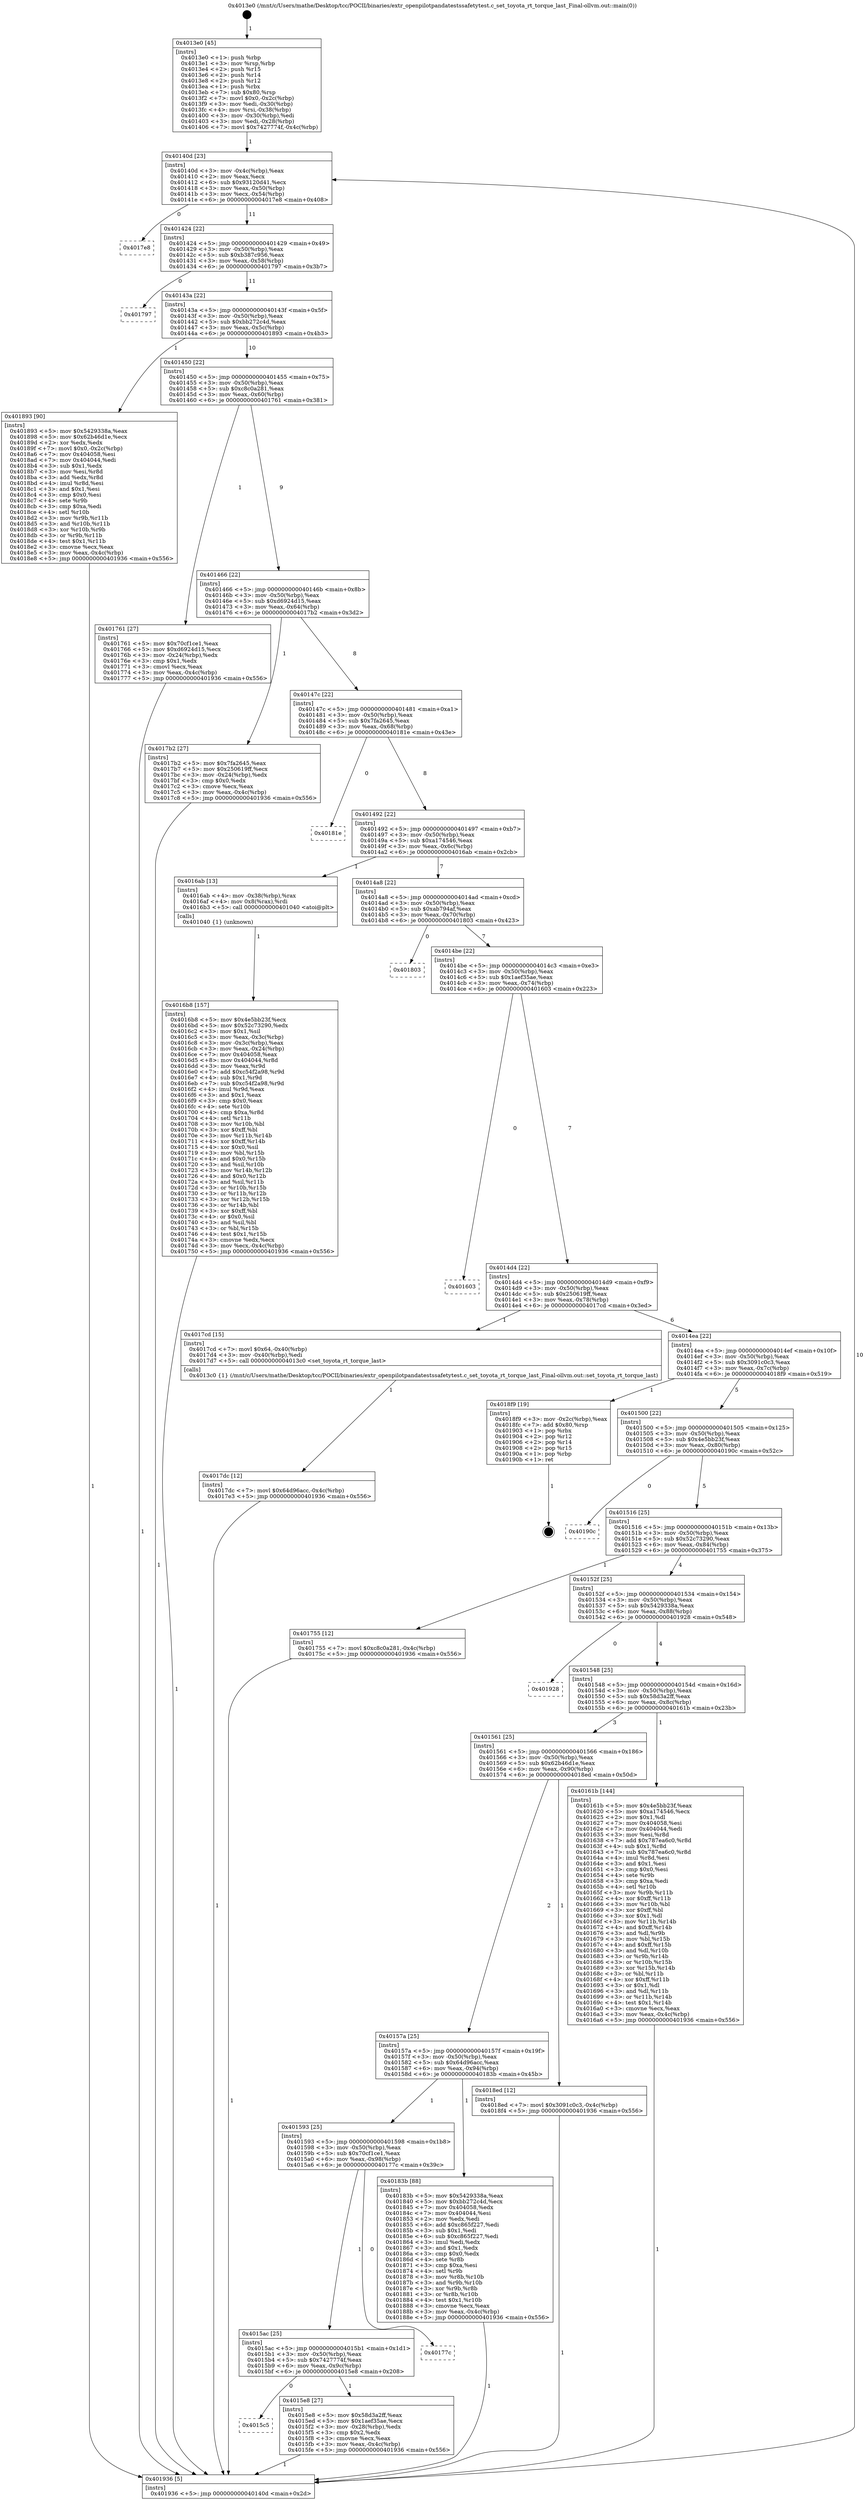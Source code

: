digraph "0x4013e0" {
  label = "0x4013e0 (/mnt/c/Users/mathe/Desktop/tcc/POCII/binaries/extr_openpilotpandatestssafetytest.c_set_toyota_rt_torque_last_Final-ollvm.out::main(0))"
  labelloc = "t"
  node[shape=record]

  Entry [label="",width=0.3,height=0.3,shape=circle,fillcolor=black,style=filled]
  "0x40140d" [label="{
     0x40140d [23]\l
     | [instrs]\l
     &nbsp;&nbsp;0x40140d \<+3\>: mov -0x4c(%rbp),%eax\l
     &nbsp;&nbsp;0x401410 \<+2\>: mov %eax,%ecx\l
     &nbsp;&nbsp;0x401412 \<+6\>: sub $0x93120d41,%ecx\l
     &nbsp;&nbsp;0x401418 \<+3\>: mov %eax,-0x50(%rbp)\l
     &nbsp;&nbsp;0x40141b \<+3\>: mov %ecx,-0x54(%rbp)\l
     &nbsp;&nbsp;0x40141e \<+6\>: je 00000000004017e8 \<main+0x408\>\l
  }"]
  "0x4017e8" [label="{
     0x4017e8\l
  }", style=dashed]
  "0x401424" [label="{
     0x401424 [22]\l
     | [instrs]\l
     &nbsp;&nbsp;0x401424 \<+5\>: jmp 0000000000401429 \<main+0x49\>\l
     &nbsp;&nbsp;0x401429 \<+3\>: mov -0x50(%rbp),%eax\l
     &nbsp;&nbsp;0x40142c \<+5\>: sub $0xb387c956,%eax\l
     &nbsp;&nbsp;0x401431 \<+3\>: mov %eax,-0x58(%rbp)\l
     &nbsp;&nbsp;0x401434 \<+6\>: je 0000000000401797 \<main+0x3b7\>\l
  }"]
  Exit [label="",width=0.3,height=0.3,shape=circle,fillcolor=black,style=filled,peripheries=2]
  "0x401797" [label="{
     0x401797\l
  }", style=dashed]
  "0x40143a" [label="{
     0x40143a [22]\l
     | [instrs]\l
     &nbsp;&nbsp;0x40143a \<+5\>: jmp 000000000040143f \<main+0x5f\>\l
     &nbsp;&nbsp;0x40143f \<+3\>: mov -0x50(%rbp),%eax\l
     &nbsp;&nbsp;0x401442 \<+5\>: sub $0xbb272c4d,%eax\l
     &nbsp;&nbsp;0x401447 \<+3\>: mov %eax,-0x5c(%rbp)\l
     &nbsp;&nbsp;0x40144a \<+6\>: je 0000000000401893 \<main+0x4b3\>\l
  }"]
  "0x4017dc" [label="{
     0x4017dc [12]\l
     | [instrs]\l
     &nbsp;&nbsp;0x4017dc \<+7\>: movl $0x64d96acc,-0x4c(%rbp)\l
     &nbsp;&nbsp;0x4017e3 \<+5\>: jmp 0000000000401936 \<main+0x556\>\l
  }"]
  "0x401893" [label="{
     0x401893 [90]\l
     | [instrs]\l
     &nbsp;&nbsp;0x401893 \<+5\>: mov $0x5429338a,%eax\l
     &nbsp;&nbsp;0x401898 \<+5\>: mov $0x62b46d1e,%ecx\l
     &nbsp;&nbsp;0x40189d \<+2\>: xor %edx,%edx\l
     &nbsp;&nbsp;0x40189f \<+7\>: movl $0x0,-0x2c(%rbp)\l
     &nbsp;&nbsp;0x4018a6 \<+7\>: mov 0x404058,%esi\l
     &nbsp;&nbsp;0x4018ad \<+7\>: mov 0x404044,%edi\l
     &nbsp;&nbsp;0x4018b4 \<+3\>: sub $0x1,%edx\l
     &nbsp;&nbsp;0x4018b7 \<+3\>: mov %esi,%r8d\l
     &nbsp;&nbsp;0x4018ba \<+3\>: add %edx,%r8d\l
     &nbsp;&nbsp;0x4018bd \<+4\>: imul %r8d,%esi\l
     &nbsp;&nbsp;0x4018c1 \<+3\>: and $0x1,%esi\l
     &nbsp;&nbsp;0x4018c4 \<+3\>: cmp $0x0,%esi\l
     &nbsp;&nbsp;0x4018c7 \<+4\>: sete %r9b\l
     &nbsp;&nbsp;0x4018cb \<+3\>: cmp $0xa,%edi\l
     &nbsp;&nbsp;0x4018ce \<+4\>: setl %r10b\l
     &nbsp;&nbsp;0x4018d2 \<+3\>: mov %r9b,%r11b\l
     &nbsp;&nbsp;0x4018d5 \<+3\>: and %r10b,%r11b\l
     &nbsp;&nbsp;0x4018d8 \<+3\>: xor %r10b,%r9b\l
     &nbsp;&nbsp;0x4018db \<+3\>: or %r9b,%r11b\l
     &nbsp;&nbsp;0x4018de \<+4\>: test $0x1,%r11b\l
     &nbsp;&nbsp;0x4018e2 \<+3\>: cmovne %ecx,%eax\l
     &nbsp;&nbsp;0x4018e5 \<+3\>: mov %eax,-0x4c(%rbp)\l
     &nbsp;&nbsp;0x4018e8 \<+5\>: jmp 0000000000401936 \<main+0x556\>\l
  }"]
  "0x401450" [label="{
     0x401450 [22]\l
     | [instrs]\l
     &nbsp;&nbsp;0x401450 \<+5\>: jmp 0000000000401455 \<main+0x75\>\l
     &nbsp;&nbsp;0x401455 \<+3\>: mov -0x50(%rbp),%eax\l
     &nbsp;&nbsp;0x401458 \<+5\>: sub $0xc8c0a281,%eax\l
     &nbsp;&nbsp;0x40145d \<+3\>: mov %eax,-0x60(%rbp)\l
     &nbsp;&nbsp;0x401460 \<+6\>: je 0000000000401761 \<main+0x381\>\l
  }"]
  "0x4016b8" [label="{
     0x4016b8 [157]\l
     | [instrs]\l
     &nbsp;&nbsp;0x4016b8 \<+5\>: mov $0x4e5bb23f,%ecx\l
     &nbsp;&nbsp;0x4016bd \<+5\>: mov $0x52c73290,%edx\l
     &nbsp;&nbsp;0x4016c2 \<+3\>: mov $0x1,%sil\l
     &nbsp;&nbsp;0x4016c5 \<+3\>: mov %eax,-0x3c(%rbp)\l
     &nbsp;&nbsp;0x4016c8 \<+3\>: mov -0x3c(%rbp),%eax\l
     &nbsp;&nbsp;0x4016cb \<+3\>: mov %eax,-0x24(%rbp)\l
     &nbsp;&nbsp;0x4016ce \<+7\>: mov 0x404058,%eax\l
     &nbsp;&nbsp;0x4016d5 \<+8\>: mov 0x404044,%r8d\l
     &nbsp;&nbsp;0x4016dd \<+3\>: mov %eax,%r9d\l
     &nbsp;&nbsp;0x4016e0 \<+7\>: add $0xc54f2a98,%r9d\l
     &nbsp;&nbsp;0x4016e7 \<+4\>: sub $0x1,%r9d\l
     &nbsp;&nbsp;0x4016eb \<+7\>: sub $0xc54f2a98,%r9d\l
     &nbsp;&nbsp;0x4016f2 \<+4\>: imul %r9d,%eax\l
     &nbsp;&nbsp;0x4016f6 \<+3\>: and $0x1,%eax\l
     &nbsp;&nbsp;0x4016f9 \<+3\>: cmp $0x0,%eax\l
     &nbsp;&nbsp;0x4016fc \<+4\>: sete %r10b\l
     &nbsp;&nbsp;0x401700 \<+4\>: cmp $0xa,%r8d\l
     &nbsp;&nbsp;0x401704 \<+4\>: setl %r11b\l
     &nbsp;&nbsp;0x401708 \<+3\>: mov %r10b,%bl\l
     &nbsp;&nbsp;0x40170b \<+3\>: xor $0xff,%bl\l
     &nbsp;&nbsp;0x40170e \<+3\>: mov %r11b,%r14b\l
     &nbsp;&nbsp;0x401711 \<+4\>: xor $0xff,%r14b\l
     &nbsp;&nbsp;0x401715 \<+4\>: xor $0x0,%sil\l
     &nbsp;&nbsp;0x401719 \<+3\>: mov %bl,%r15b\l
     &nbsp;&nbsp;0x40171c \<+4\>: and $0x0,%r15b\l
     &nbsp;&nbsp;0x401720 \<+3\>: and %sil,%r10b\l
     &nbsp;&nbsp;0x401723 \<+3\>: mov %r14b,%r12b\l
     &nbsp;&nbsp;0x401726 \<+4\>: and $0x0,%r12b\l
     &nbsp;&nbsp;0x40172a \<+3\>: and %sil,%r11b\l
     &nbsp;&nbsp;0x40172d \<+3\>: or %r10b,%r15b\l
     &nbsp;&nbsp;0x401730 \<+3\>: or %r11b,%r12b\l
     &nbsp;&nbsp;0x401733 \<+3\>: xor %r12b,%r15b\l
     &nbsp;&nbsp;0x401736 \<+3\>: or %r14b,%bl\l
     &nbsp;&nbsp;0x401739 \<+3\>: xor $0xff,%bl\l
     &nbsp;&nbsp;0x40173c \<+4\>: or $0x0,%sil\l
     &nbsp;&nbsp;0x401740 \<+3\>: and %sil,%bl\l
     &nbsp;&nbsp;0x401743 \<+3\>: or %bl,%r15b\l
     &nbsp;&nbsp;0x401746 \<+4\>: test $0x1,%r15b\l
     &nbsp;&nbsp;0x40174a \<+3\>: cmovne %edx,%ecx\l
     &nbsp;&nbsp;0x40174d \<+3\>: mov %ecx,-0x4c(%rbp)\l
     &nbsp;&nbsp;0x401750 \<+5\>: jmp 0000000000401936 \<main+0x556\>\l
  }"]
  "0x401761" [label="{
     0x401761 [27]\l
     | [instrs]\l
     &nbsp;&nbsp;0x401761 \<+5\>: mov $0x70cf1ce1,%eax\l
     &nbsp;&nbsp;0x401766 \<+5\>: mov $0xd6924d15,%ecx\l
     &nbsp;&nbsp;0x40176b \<+3\>: mov -0x24(%rbp),%edx\l
     &nbsp;&nbsp;0x40176e \<+3\>: cmp $0x1,%edx\l
     &nbsp;&nbsp;0x401771 \<+3\>: cmovl %ecx,%eax\l
     &nbsp;&nbsp;0x401774 \<+3\>: mov %eax,-0x4c(%rbp)\l
     &nbsp;&nbsp;0x401777 \<+5\>: jmp 0000000000401936 \<main+0x556\>\l
  }"]
  "0x401466" [label="{
     0x401466 [22]\l
     | [instrs]\l
     &nbsp;&nbsp;0x401466 \<+5\>: jmp 000000000040146b \<main+0x8b\>\l
     &nbsp;&nbsp;0x40146b \<+3\>: mov -0x50(%rbp),%eax\l
     &nbsp;&nbsp;0x40146e \<+5\>: sub $0xd6924d15,%eax\l
     &nbsp;&nbsp;0x401473 \<+3\>: mov %eax,-0x64(%rbp)\l
     &nbsp;&nbsp;0x401476 \<+6\>: je 00000000004017b2 \<main+0x3d2\>\l
  }"]
  "0x4013e0" [label="{
     0x4013e0 [45]\l
     | [instrs]\l
     &nbsp;&nbsp;0x4013e0 \<+1\>: push %rbp\l
     &nbsp;&nbsp;0x4013e1 \<+3\>: mov %rsp,%rbp\l
     &nbsp;&nbsp;0x4013e4 \<+2\>: push %r15\l
     &nbsp;&nbsp;0x4013e6 \<+2\>: push %r14\l
     &nbsp;&nbsp;0x4013e8 \<+2\>: push %r12\l
     &nbsp;&nbsp;0x4013ea \<+1\>: push %rbx\l
     &nbsp;&nbsp;0x4013eb \<+7\>: sub $0x80,%rsp\l
     &nbsp;&nbsp;0x4013f2 \<+7\>: movl $0x0,-0x2c(%rbp)\l
     &nbsp;&nbsp;0x4013f9 \<+3\>: mov %edi,-0x30(%rbp)\l
     &nbsp;&nbsp;0x4013fc \<+4\>: mov %rsi,-0x38(%rbp)\l
     &nbsp;&nbsp;0x401400 \<+3\>: mov -0x30(%rbp),%edi\l
     &nbsp;&nbsp;0x401403 \<+3\>: mov %edi,-0x28(%rbp)\l
     &nbsp;&nbsp;0x401406 \<+7\>: movl $0x7427774f,-0x4c(%rbp)\l
  }"]
  "0x4017b2" [label="{
     0x4017b2 [27]\l
     | [instrs]\l
     &nbsp;&nbsp;0x4017b2 \<+5\>: mov $0x7fa2645,%eax\l
     &nbsp;&nbsp;0x4017b7 \<+5\>: mov $0x250619ff,%ecx\l
     &nbsp;&nbsp;0x4017bc \<+3\>: mov -0x24(%rbp),%edx\l
     &nbsp;&nbsp;0x4017bf \<+3\>: cmp $0x0,%edx\l
     &nbsp;&nbsp;0x4017c2 \<+3\>: cmove %ecx,%eax\l
     &nbsp;&nbsp;0x4017c5 \<+3\>: mov %eax,-0x4c(%rbp)\l
     &nbsp;&nbsp;0x4017c8 \<+5\>: jmp 0000000000401936 \<main+0x556\>\l
  }"]
  "0x40147c" [label="{
     0x40147c [22]\l
     | [instrs]\l
     &nbsp;&nbsp;0x40147c \<+5\>: jmp 0000000000401481 \<main+0xa1\>\l
     &nbsp;&nbsp;0x401481 \<+3\>: mov -0x50(%rbp),%eax\l
     &nbsp;&nbsp;0x401484 \<+5\>: sub $0x7fa2645,%eax\l
     &nbsp;&nbsp;0x401489 \<+3\>: mov %eax,-0x68(%rbp)\l
     &nbsp;&nbsp;0x40148c \<+6\>: je 000000000040181e \<main+0x43e\>\l
  }"]
  "0x401936" [label="{
     0x401936 [5]\l
     | [instrs]\l
     &nbsp;&nbsp;0x401936 \<+5\>: jmp 000000000040140d \<main+0x2d\>\l
  }"]
  "0x40181e" [label="{
     0x40181e\l
  }", style=dashed]
  "0x401492" [label="{
     0x401492 [22]\l
     | [instrs]\l
     &nbsp;&nbsp;0x401492 \<+5\>: jmp 0000000000401497 \<main+0xb7\>\l
     &nbsp;&nbsp;0x401497 \<+3\>: mov -0x50(%rbp),%eax\l
     &nbsp;&nbsp;0x40149a \<+5\>: sub $0xa174546,%eax\l
     &nbsp;&nbsp;0x40149f \<+3\>: mov %eax,-0x6c(%rbp)\l
     &nbsp;&nbsp;0x4014a2 \<+6\>: je 00000000004016ab \<main+0x2cb\>\l
  }"]
  "0x4015c5" [label="{
     0x4015c5\l
  }", style=dashed]
  "0x4016ab" [label="{
     0x4016ab [13]\l
     | [instrs]\l
     &nbsp;&nbsp;0x4016ab \<+4\>: mov -0x38(%rbp),%rax\l
     &nbsp;&nbsp;0x4016af \<+4\>: mov 0x8(%rax),%rdi\l
     &nbsp;&nbsp;0x4016b3 \<+5\>: call 0000000000401040 \<atoi@plt\>\l
     | [calls]\l
     &nbsp;&nbsp;0x401040 \{1\} (unknown)\l
  }"]
  "0x4014a8" [label="{
     0x4014a8 [22]\l
     | [instrs]\l
     &nbsp;&nbsp;0x4014a8 \<+5\>: jmp 00000000004014ad \<main+0xcd\>\l
     &nbsp;&nbsp;0x4014ad \<+3\>: mov -0x50(%rbp),%eax\l
     &nbsp;&nbsp;0x4014b0 \<+5\>: sub $0xab794af,%eax\l
     &nbsp;&nbsp;0x4014b5 \<+3\>: mov %eax,-0x70(%rbp)\l
     &nbsp;&nbsp;0x4014b8 \<+6\>: je 0000000000401803 \<main+0x423\>\l
  }"]
  "0x4015e8" [label="{
     0x4015e8 [27]\l
     | [instrs]\l
     &nbsp;&nbsp;0x4015e8 \<+5\>: mov $0x58d3a2ff,%eax\l
     &nbsp;&nbsp;0x4015ed \<+5\>: mov $0x1aef35ae,%ecx\l
     &nbsp;&nbsp;0x4015f2 \<+3\>: mov -0x28(%rbp),%edx\l
     &nbsp;&nbsp;0x4015f5 \<+3\>: cmp $0x2,%edx\l
     &nbsp;&nbsp;0x4015f8 \<+3\>: cmovne %ecx,%eax\l
     &nbsp;&nbsp;0x4015fb \<+3\>: mov %eax,-0x4c(%rbp)\l
     &nbsp;&nbsp;0x4015fe \<+5\>: jmp 0000000000401936 \<main+0x556\>\l
  }"]
  "0x401803" [label="{
     0x401803\l
  }", style=dashed]
  "0x4014be" [label="{
     0x4014be [22]\l
     | [instrs]\l
     &nbsp;&nbsp;0x4014be \<+5\>: jmp 00000000004014c3 \<main+0xe3\>\l
     &nbsp;&nbsp;0x4014c3 \<+3\>: mov -0x50(%rbp),%eax\l
     &nbsp;&nbsp;0x4014c6 \<+5\>: sub $0x1aef35ae,%eax\l
     &nbsp;&nbsp;0x4014cb \<+3\>: mov %eax,-0x74(%rbp)\l
     &nbsp;&nbsp;0x4014ce \<+6\>: je 0000000000401603 \<main+0x223\>\l
  }"]
  "0x4015ac" [label="{
     0x4015ac [25]\l
     | [instrs]\l
     &nbsp;&nbsp;0x4015ac \<+5\>: jmp 00000000004015b1 \<main+0x1d1\>\l
     &nbsp;&nbsp;0x4015b1 \<+3\>: mov -0x50(%rbp),%eax\l
     &nbsp;&nbsp;0x4015b4 \<+5\>: sub $0x7427774f,%eax\l
     &nbsp;&nbsp;0x4015b9 \<+6\>: mov %eax,-0x9c(%rbp)\l
     &nbsp;&nbsp;0x4015bf \<+6\>: je 00000000004015e8 \<main+0x208\>\l
  }"]
  "0x401603" [label="{
     0x401603\l
  }", style=dashed]
  "0x4014d4" [label="{
     0x4014d4 [22]\l
     | [instrs]\l
     &nbsp;&nbsp;0x4014d4 \<+5\>: jmp 00000000004014d9 \<main+0xf9\>\l
     &nbsp;&nbsp;0x4014d9 \<+3\>: mov -0x50(%rbp),%eax\l
     &nbsp;&nbsp;0x4014dc \<+5\>: sub $0x250619ff,%eax\l
     &nbsp;&nbsp;0x4014e1 \<+3\>: mov %eax,-0x78(%rbp)\l
     &nbsp;&nbsp;0x4014e4 \<+6\>: je 00000000004017cd \<main+0x3ed\>\l
  }"]
  "0x40177c" [label="{
     0x40177c\l
  }", style=dashed]
  "0x4017cd" [label="{
     0x4017cd [15]\l
     | [instrs]\l
     &nbsp;&nbsp;0x4017cd \<+7\>: movl $0x64,-0x40(%rbp)\l
     &nbsp;&nbsp;0x4017d4 \<+3\>: mov -0x40(%rbp),%edi\l
     &nbsp;&nbsp;0x4017d7 \<+5\>: call 00000000004013c0 \<set_toyota_rt_torque_last\>\l
     | [calls]\l
     &nbsp;&nbsp;0x4013c0 \{1\} (/mnt/c/Users/mathe/Desktop/tcc/POCII/binaries/extr_openpilotpandatestssafetytest.c_set_toyota_rt_torque_last_Final-ollvm.out::set_toyota_rt_torque_last)\l
  }"]
  "0x4014ea" [label="{
     0x4014ea [22]\l
     | [instrs]\l
     &nbsp;&nbsp;0x4014ea \<+5\>: jmp 00000000004014ef \<main+0x10f\>\l
     &nbsp;&nbsp;0x4014ef \<+3\>: mov -0x50(%rbp),%eax\l
     &nbsp;&nbsp;0x4014f2 \<+5\>: sub $0x3091c0c3,%eax\l
     &nbsp;&nbsp;0x4014f7 \<+3\>: mov %eax,-0x7c(%rbp)\l
     &nbsp;&nbsp;0x4014fa \<+6\>: je 00000000004018f9 \<main+0x519\>\l
  }"]
  "0x401593" [label="{
     0x401593 [25]\l
     | [instrs]\l
     &nbsp;&nbsp;0x401593 \<+5\>: jmp 0000000000401598 \<main+0x1b8\>\l
     &nbsp;&nbsp;0x401598 \<+3\>: mov -0x50(%rbp),%eax\l
     &nbsp;&nbsp;0x40159b \<+5\>: sub $0x70cf1ce1,%eax\l
     &nbsp;&nbsp;0x4015a0 \<+6\>: mov %eax,-0x98(%rbp)\l
     &nbsp;&nbsp;0x4015a6 \<+6\>: je 000000000040177c \<main+0x39c\>\l
  }"]
  "0x4018f9" [label="{
     0x4018f9 [19]\l
     | [instrs]\l
     &nbsp;&nbsp;0x4018f9 \<+3\>: mov -0x2c(%rbp),%eax\l
     &nbsp;&nbsp;0x4018fc \<+7\>: add $0x80,%rsp\l
     &nbsp;&nbsp;0x401903 \<+1\>: pop %rbx\l
     &nbsp;&nbsp;0x401904 \<+2\>: pop %r12\l
     &nbsp;&nbsp;0x401906 \<+2\>: pop %r14\l
     &nbsp;&nbsp;0x401908 \<+2\>: pop %r15\l
     &nbsp;&nbsp;0x40190a \<+1\>: pop %rbp\l
     &nbsp;&nbsp;0x40190b \<+1\>: ret\l
  }"]
  "0x401500" [label="{
     0x401500 [22]\l
     | [instrs]\l
     &nbsp;&nbsp;0x401500 \<+5\>: jmp 0000000000401505 \<main+0x125\>\l
     &nbsp;&nbsp;0x401505 \<+3\>: mov -0x50(%rbp),%eax\l
     &nbsp;&nbsp;0x401508 \<+5\>: sub $0x4e5bb23f,%eax\l
     &nbsp;&nbsp;0x40150d \<+3\>: mov %eax,-0x80(%rbp)\l
     &nbsp;&nbsp;0x401510 \<+6\>: je 000000000040190c \<main+0x52c\>\l
  }"]
  "0x40183b" [label="{
     0x40183b [88]\l
     | [instrs]\l
     &nbsp;&nbsp;0x40183b \<+5\>: mov $0x5429338a,%eax\l
     &nbsp;&nbsp;0x401840 \<+5\>: mov $0xbb272c4d,%ecx\l
     &nbsp;&nbsp;0x401845 \<+7\>: mov 0x404058,%edx\l
     &nbsp;&nbsp;0x40184c \<+7\>: mov 0x404044,%esi\l
     &nbsp;&nbsp;0x401853 \<+2\>: mov %edx,%edi\l
     &nbsp;&nbsp;0x401855 \<+6\>: add $0xc865f227,%edi\l
     &nbsp;&nbsp;0x40185b \<+3\>: sub $0x1,%edi\l
     &nbsp;&nbsp;0x40185e \<+6\>: sub $0xc865f227,%edi\l
     &nbsp;&nbsp;0x401864 \<+3\>: imul %edi,%edx\l
     &nbsp;&nbsp;0x401867 \<+3\>: and $0x1,%edx\l
     &nbsp;&nbsp;0x40186a \<+3\>: cmp $0x0,%edx\l
     &nbsp;&nbsp;0x40186d \<+4\>: sete %r8b\l
     &nbsp;&nbsp;0x401871 \<+3\>: cmp $0xa,%esi\l
     &nbsp;&nbsp;0x401874 \<+4\>: setl %r9b\l
     &nbsp;&nbsp;0x401878 \<+3\>: mov %r8b,%r10b\l
     &nbsp;&nbsp;0x40187b \<+3\>: and %r9b,%r10b\l
     &nbsp;&nbsp;0x40187e \<+3\>: xor %r9b,%r8b\l
     &nbsp;&nbsp;0x401881 \<+3\>: or %r8b,%r10b\l
     &nbsp;&nbsp;0x401884 \<+4\>: test $0x1,%r10b\l
     &nbsp;&nbsp;0x401888 \<+3\>: cmovne %ecx,%eax\l
     &nbsp;&nbsp;0x40188b \<+3\>: mov %eax,-0x4c(%rbp)\l
     &nbsp;&nbsp;0x40188e \<+5\>: jmp 0000000000401936 \<main+0x556\>\l
  }"]
  "0x40190c" [label="{
     0x40190c\l
  }", style=dashed]
  "0x401516" [label="{
     0x401516 [25]\l
     | [instrs]\l
     &nbsp;&nbsp;0x401516 \<+5\>: jmp 000000000040151b \<main+0x13b\>\l
     &nbsp;&nbsp;0x40151b \<+3\>: mov -0x50(%rbp),%eax\l
     &nbsp;&nbsp;0x40151e \<+5\>: sub $0x52c73290,%eax\l
     &nbsp;&nbsp;0x401523 \<+6\>: mov %eax,-0x84(%rbp)\l
     &nbsp;&nbsp;0x401529 \<+6\>: je 0000000000401755 \<main+0x375\>\l
  }"]
  "0x40157a" [label="{
     0x40157a [25]\l
     | [instrs]\l
     &nbsp;&nbsp;0x40157a \<+5\>: jmp 000000000040157f \<main+0x19f\>\l
     &nbsp;&nbsp;0x40157f \<+3\>: mov -0x50(%rbp),%eax\l
     &nbsp;&nbsp;0x401582 \<+5\>: sub $0x64d96acc,%eax\l
     &nbsp;&nbsp;0x401587 \<+6\>: mov %eax,-0x94(%rbp)\l
     &nbsp;&nbsp;0x40158d \<+6\>: je 000000000040183b \<main+0x45b\>\l
  }"]
  "0x401755" [label="{
     0x401755 [12]\l
     | [instrs]\l
     &nbsp;&nbsp;0x401755 \<+7\>: movl $0xc8c0a281,-0x4c(%rbp)\l
     &nbsp;&nbsp;0x40175c \<+5\>: jmp 0000000000401936 \<main+0x556\>\l
  }"]
  "0x40152f" [label="{
     0x40152f [25]\l
     | [instrs]\l
     &nbsp;&nbsp;0x40152f \<+5\>: jmp 0000000000401534 \<main+0x154\>\l
     &nbsp;&nbsp;0x401534 \<+3\>: mov -0x50(%rbp),%eax\l
     &nbsp;&nbsp;0x401537 \<+5\>: sub $0x5429338a,%eax\l
     &nbsp;&nbsp;0x40153c \<+6\>: mov %eax,-0x88(%rbp)\l
     &nbsp;&nbsp;0x401542 \<+6\>: je 0000000000401928 \<main+0x548\>\l
  }"]
  "0x4018ed" [label="{
     0x4018ed [12]\l
     | [instrs]\l
     &nbsp;&nbsp;0x4018ed \<+7\>: movl $0x3091c0c3,-0x4c(%rbp)\l
     &nbsp;&nbsp;0x4018f4 \<+5\>: jmp 0000000000401936 \<main+0x556\>\l
  }"]
  "0x401928" [label="{
     0x401928\l
  }", style=dashed]
  "0x401548" [label="{
     0x401548 [25]\l
     | [instrs]\l
     &nbsp;&nbsp;0x401548 \<+5\>: jmp 000000000040154d \<main+0x16d\>\l
     &nbsp;&nbsp;0x40154d \<+3\>: mov -0x50(%rbp),%eax\l
     &nbsp;&nbsp;0x401550 \<+5\>: sub $0x58d3a2ff,%eax\l
     &nbsp;&nbsp;0x401555 \<+6\>: mov %eax,-0x8c(%rbp)\l
     &nbsp;&nbsp;0x40155b \<+6\>: je 000000000040161b \<main+0x23b\>\l
  }"]
  "0x401561" [label="{
     0x401561 [25]\l
     | [instrs]\l
     &nbsp;&nbsp;0x401561 \<+5\>: jmp 0000000000401566 \<main+0x186\>\l
     &nbsp;&nbsp;0x401566 \<+3\>: mov -0x50(%rbp),%eax\l
     &nbsp;&nbsp;0x401569 \<+5\>: sub $0x62b46d1e,%eax\l
     &nbsp;&nbsp;0x40156e \<+6\>: mov %eax,-0x90(%rbp)\l
     &nbsp;&nbsp;0x401574 \<+6\>: je 00000000004018ed \<main+0x50d\>\l
  }"]
  "0x40161b" [label="{
     0x40161b [144]\l
     | [instrs]\l
     &nbsp;&nbsp;0x40161b \<+5\>: mov $0x4e5bb23f,%eax\l
     &nbsp;&nbsp;0x401620 \<+5\>: mov $0xa174546,%ecx\l
     &nbsp;&nbsp;0x401625 \<+2\>: mov $0x1,%dl\l
     &nbsp;&nbsp;0x401627 \<+7\>: mov 0x404058,%esi\l
     &nbsp;&nbsp;0x40162e \<+7\>: mov 0x404044,%edi\l
     &nbsp;&nbsp;0x401635 \<+3\>: mov %esi,%r8d\l
     &nbsp;&nbsp;0x401638 \<+7\>: add $0x787ea6c0,%r8d\l
     &nbsp;&nbsp;0x40163f \<+4\>: sub $0x1,%r8d\l
     &nbsp;&nbsp;0x401643 \<+7\>: sub $0x787ea6c0,%r8d\l
     &nbsp;&nbsp;0x40164a \<+4\>: imul %r8d,%esi\l
     &nbsp;&nbsp;0x40164e \<+3\>: and $0x1,%esi\l
     &nbsp;&nbsp;0x401651 \<+3\>: cmp $0x0,%esi\l
     &nbsp;&nbsp;0x401654 \<+4\>: sete %r9b\l
     &nbsp;&nbsp;0x401658 \<+3\>: cmp $0xa,%edi\l
     &nbsp;&nbsp;0x40165b \<+4\>: setl %r10b\l
     &nbsp;&nbsp;0x40165f \<+3\>: mov %r9b,%r11b\l
     &nbsp;&nbsp;0x401662 \<+4\>: xor $0xff,%r11b\l
     &nbsp;&nbsp;0x401666 \<+3\>: mov %r10b,%bl\l
     &nbsp;&nbsp;0x401669 \<+3\>: xor $0xff,%bl\l
     &nbsp;&nbsp;0x40166c \<+3\>: xor $0x1,%dl\l
     &nbsp;&nbsp;0x40166f \<+3\>: mov %r11b,%r14b\l
     &nbsp;&nbsp;0x401672 \<+4\>: and $0xff,%r14b\l
     &nbsp;&nbsp;0x401676 \<+3\>: and %dl,%r9b\l
     &nbsp;&nbsp;0x401679 \<+3\>: mov %bl,%r15b\l
     &nbsp;&nbsp;0x40167c \<+4\>: and $0xff,%r15b\l
     &nbsp;&nbsp;0x401680 \<+3\>: and %dl,%r10b\l
     &nbsp;&nbsp;0x401683 \<+3\>: or %r9b,%r14b\l
     &nbsp;&nbsp;0x401686 \<+3\>: or %r10b,%r15b\l
     &nbsp;&nbsp;0x401689 \<+3\>: xor %r15b,%r14b\l
     &nbsp;&nbsp;0x40168c \<+3\>: or %bl,%r11b\l
     &nbsp;&nbsp;0x40168f \<+4\>: xor $0xff,%r11b\l
     &nbsp;&nbsp;0x401693 \<+3\>: or $0x1,%dl\l
     &nbsp;&nbsp;0x401696 \<+3\>: and %dl,%r11b\l
     &nbsp;&nbsp;0x401699 \<+3\>: or %r11b,%r14b\l
     &nbsp;&nbsp;0x40169c \<+4\>: test $0x1,%r14b\l
     &nbsp;&nbsp;0x4016a0 \<+3\>: cmovne %ecx,%eax\l
     &nbsp;&nbsp;0x4016a3 \<+3\>: mov %eax,-0x4c(%rbp)\l
     &nbsp;&nbsp;0x4016a6 \<+5\>: jmp 0000000000401936 \<main+0x556\>\l
  }"]
  Entry -> "0x4013e0" [label=" 1"]
  "0x40140d" -> "0x4017e8" [label=" 0"]
  "0x40140d" -> "0x401424" [label=" 11"]
  "0x4018f9" -> Exit [label=" 1"]
  "0x401424" -> "0x401797" [label=" 0"]
  "0x401424" -> "0x40143a" [label=" 11"]
  "0x4018ed" -> "0x401936" [label=" 1"]
  "0x40143a" -> "0x401893" [label=" 1"]
  "0x40143a" -> "0x401450" [label=" 10"]
  "0x401893" -> "0x401936" [label=" 1"]
  "0x401450" -> "0x401761" [label=" 1"]
  "0x401450" -> "0x401466" [label=" 9"]
  "0x40183b" -> "0x401936" [label=" 1"]
  "0x401466" -> "0x4017b2" [label=" 1"]
  "0x401466" -> "0x40147c" [label=" 8"]
  "0x4017dc" -> "0x401936" [label=" 1"]
  "0x40147c" -> "0x40181e" [label=" 0"]
  "0x40147c" -> "0x401492" [label=" 8"]
  "0x4017cd" -> "0x4017dc" [label=" 1"]
  "0x401492" -> "0x4016ab" [label=" 1"]
  "0x401492" -> "0x4014a8" [label=" 7"]
  "0x4017b2" -> "0x401936" [label=" 1"]
  "0x4014a8" -> "0x401803" [label=" 0"]
  "0x4014a8" -> "0x4014be" [label=" 7"]
  "0x401761" -> "0x401936" [label=" 1"]
  "0x4014be" -> "0x401603" [label=" 0"]
  "0x4014be" -> "0x4014d4" [label=" 7"]
  "0x4016b8" -> "0x401936" [label=" 1"]
  "0x4014d4" -> "0x4017cd" [label=" 1"]
  "0x4014d4" -> "0x4014ea" [label=" 6"]
  "0x4016ab" -> "0x4016b8" [label=" 1"]
  "0x4014ea" -> "0x4018f9" [label=" 1"]
  "0x4014ea" -> "0x401500" [label=" 5"]
  "0x401936" -> "0x40140d" [label=" 10"]
  "0x401500" -> "0x40190c" [label=" 0"]
  "0x401500" -> "0x401516" [label=" 5"]
  "0x4013e0" -> "0x40140d" [label=" 1"]
  "0x401516" -> "0x401755" [label=" 1"]
  "0x401516" -> "0x40152f" [label=" 4"]
  "0x4015ac" -> "0x4015c5" [label=" 0"]
  "0x40152f" -> "0x401928" [label=" 0"]
  "0x40152f" -> "0x401548" [label=" 4"]
  "0x4015ac" -> "0x4015e8" [label=" 1"]
  "0x401548" -> "0x40161b" [label=" 1"]
  "0x401548" -> "0x401561" [label=" 3"]
  "0x401755" -> "0x401936" [label=" 1"]
  "0x401561" -> "0x4018ed" [label=" 1"]
  "0x401561" -> "0x40157a" [label=" 2"]
  "0x4015e8" -> "0x401936" [label=" 1"]
  "0x40157a" -> "0x40183b" [label=" 1"]
  "0x40157a" -> "0x401593" [label=" 1"]
  "0x40161b" -> "0x401936" [label=" 1"]
  "0x401593" -> "0x40177c" [label=" 0"]
  "0x401593" -> "0x4015ac" [label=" 1"]
}
